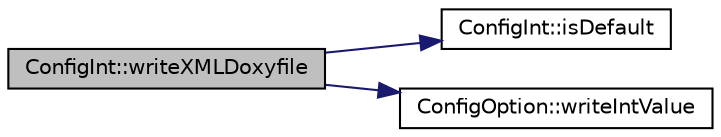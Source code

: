 digraph "ConfigInt::writeXMLDoxyfile"
{
 // LATEX_PDF_SIZE
  edge [fontname="Helvetica",fontsize="10",labelfontname="Helvetica",labelfontsize="10"];
  node [fontname="Helvetica",fontsize="10",shape=record];
  rankdir="LR";
  Node1 [label="ConfigInt::writeXMLDoxyfile",height=0.2,width=0.4,color="black", fillcolor="grey75", style="filled", fontcolor="black",tooltip=" "];
  Node1 -> Node2 [color="midnightblue",fontsize="10",style="solid",fontname="Helvetica"];
  Node2 [label="ConfigInt::isDefault",height=0.2,width=0.4,color="black", fillcolor="white", style="filled",URL="$classConfigInt.html#aad563253b5fa945c3e695db152c2a7b9",tooltip=" "];
  Node1 -> Node3 [color="midnightblue",fontsize="10",style="solid",fontname="Helvetica"];
  Node3 [label="ConfigOption::writeIntValue",height=0.2,width=0.4,color="black", fillcolor="white", style="filled",URL="$classConfigOption.html#a71ca02feacb0119f2130c0b07c2fe755",tooltip=" "];
}
